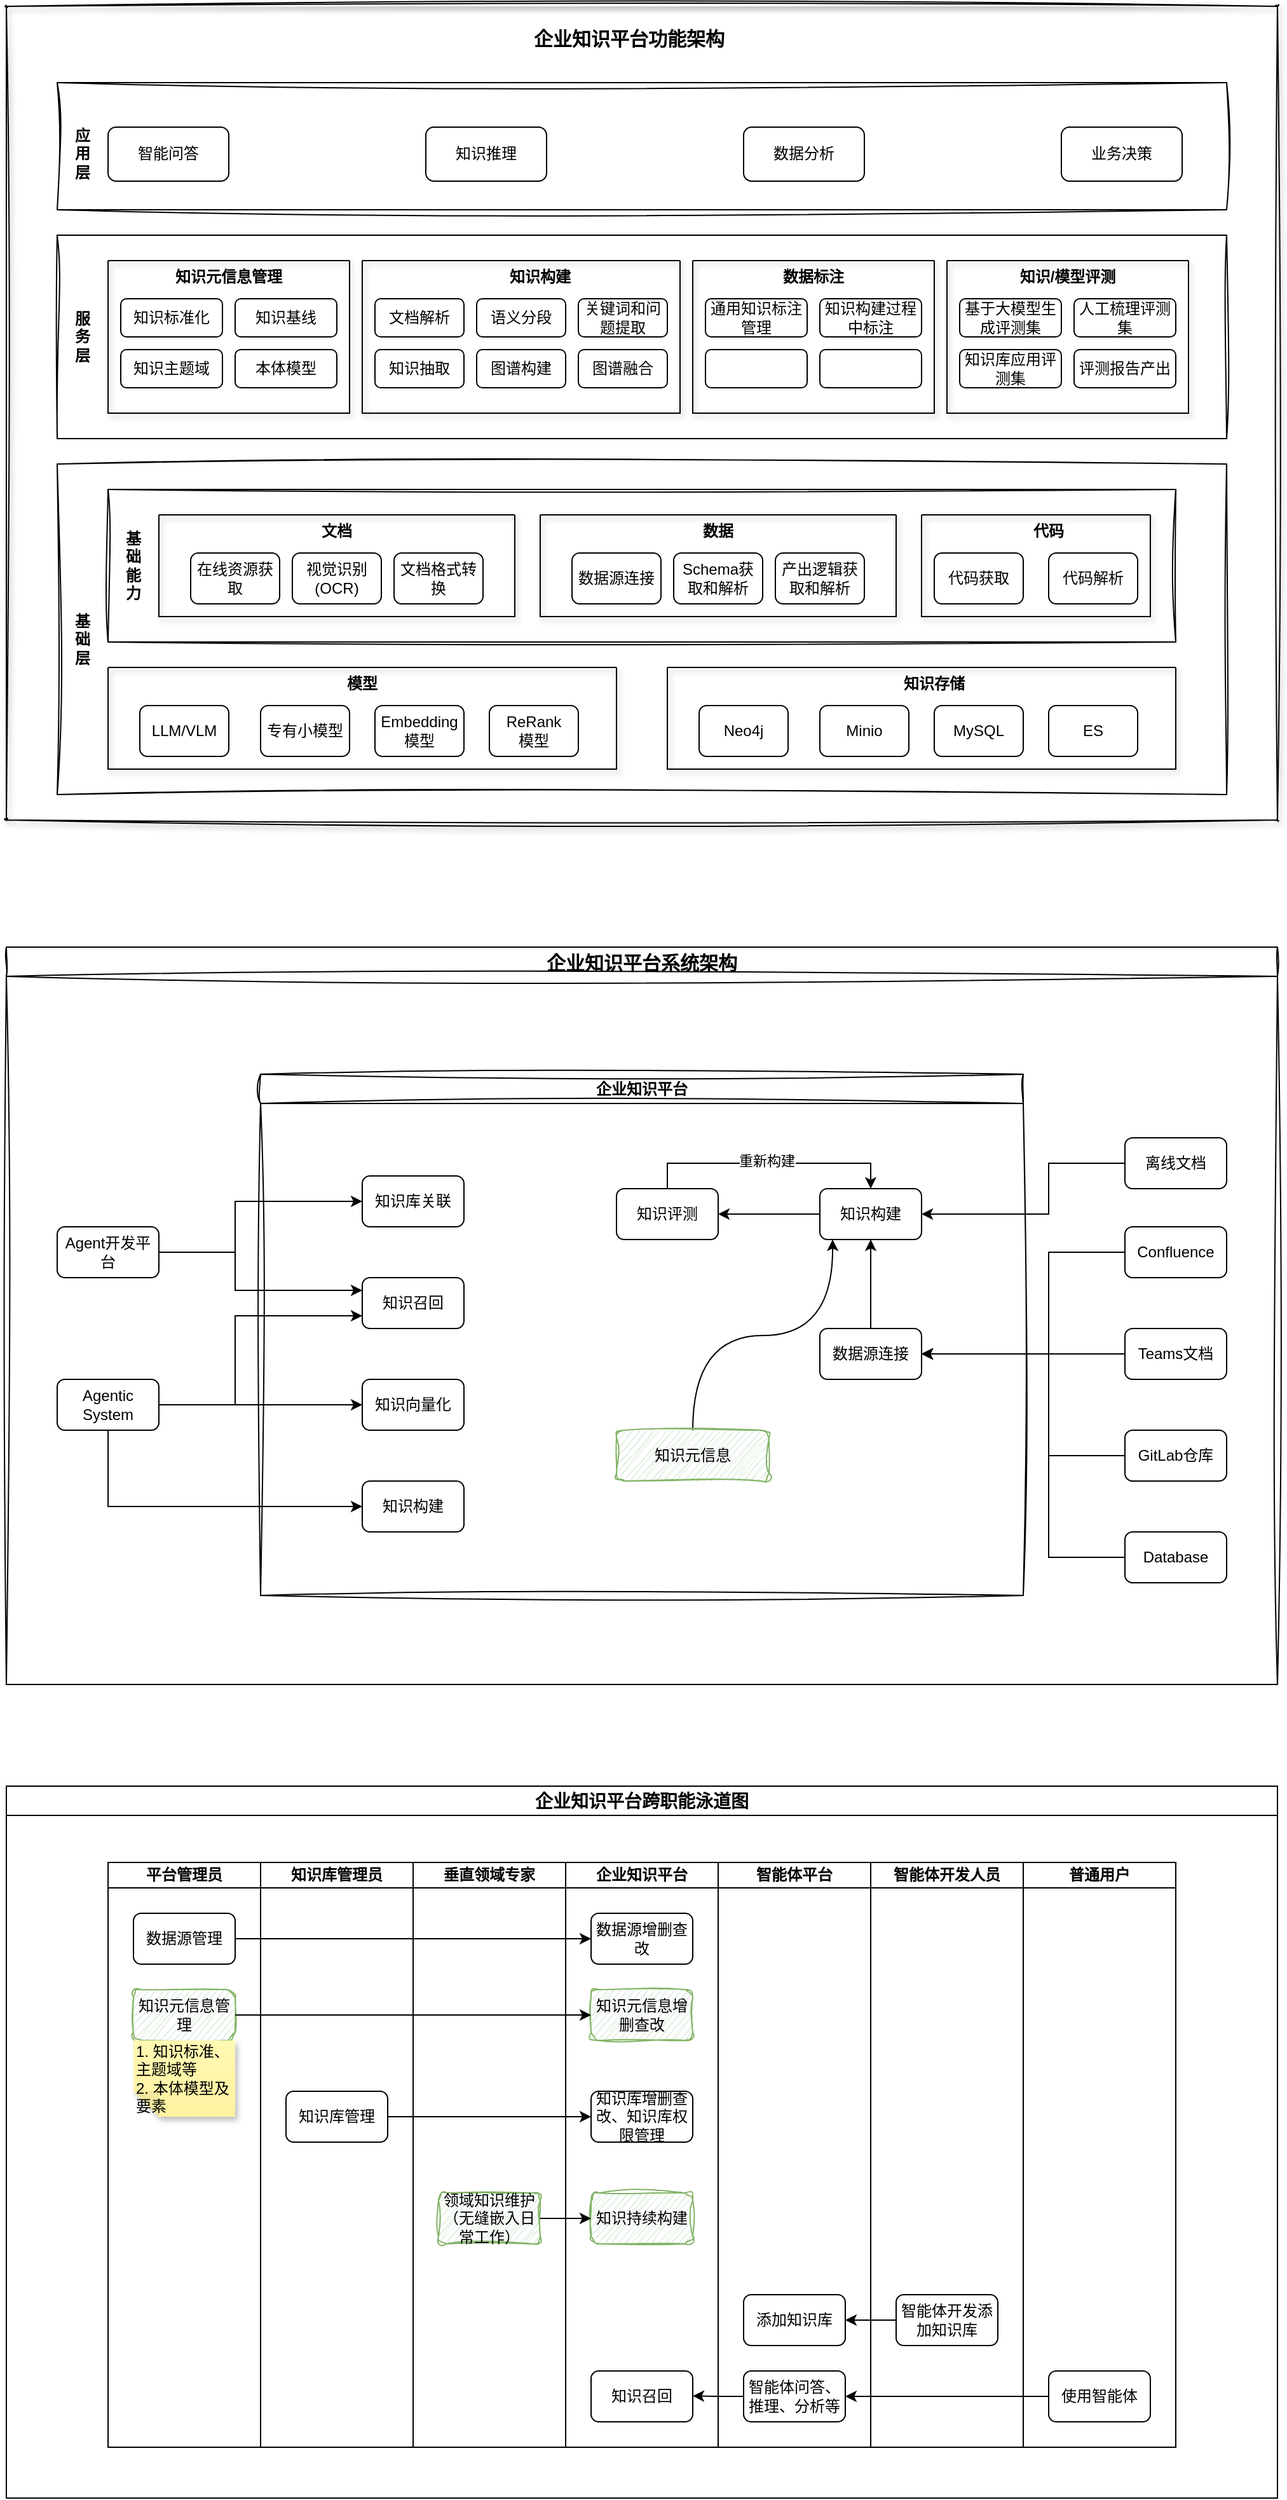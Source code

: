 <mxfile version="27.1.4" pages="2">
  <diagram name="平台整体设计" id="MxCnz9sl3STO58roB_Hc">
    <mxGraphModel dx="1426" dy="743" grid="1" gridSize="10" guides="1" tooltips="1" connect="1" arrows="1" fold="1" page="1" pageScale="1" pageWidth="1654" pageHeight="2336" math="0" shadow="0">
      <root>
        <mxCell id="0" />
        <mxCell id="1" parent="0" />
        <mxCell id="lvNZ2ctILBnJvPrkH7Vi-1" value="" style="swimlane;startSize=0;rounded=1;glass=0;sketch=1;curveFitting=1;jiggle=2;shadow=1;swimlaneLine=1;" parent="1" vertex="1">
          <mxGeometry x="160" y="80" width="1000" height="640" as="geometry">
            <mxRectangle x="160" y="80" width="50" height="40" as="alternateBounds" />
          </mxGeometry>
        </mxCell>
        <mxCell id="lvNZ2ctILBnJvPrkH7Vi-3" value="" style="swimlane;startSize=0;glass=0;shadow=0;sketch=1;curveFitting=1;jiggle=2;" parent="lvNZ2ctILBnJvPrkH7Vi-1" vertex="1">
          <mxGeometry x="40" y="360" width="920" height="260" as="geometry">
            <mxRectangle x="40" y="360" width="50" height="40" as="alternateBounds" />
          </mxGeometry>
        </mxCell>
        <mxCell id="lvNZ2ctILBnJvPrkH7Vi-5" value="" style="swimlane;startSize=0;shadow=1;" parent="lvNZ2ctILBnJvPrkH7Vi-3" vertex="1">
          <mxGeometry x="40" y="160" width="400" height="80" as="geometry" />
        </mxCell>
        <mxCell id="lvNZ2ctILBnJvPrkH7Vi-6" value="LLM/VLM" style="rounded=1;whiteSpace=wrap;html=1;" parent="lvNZ2ctILBnJvPrkH7Vi-5" vertex="1">
          <mxGeometry x="25" y="30" width="70" height="40" as="geometry" />
        </mxCell>
        <mxCell id="lvNZ2ctILBnJvPrkH7Vi-7" value="Embedding模型" style="rounded=1;whiteSpace=wrap;html=1;" parent="lvNZ2ctILBnJvPrkH7Vi-5" vertex="1">
          <mxGeometry x="210" y="30" width="70" height="40" as="geometry" />
        </mxCell>
        <mxCell id="lvNZ2ctILBnJvPrkH7Vi-8" value="ReRank&lt;div&gt;模型&lt;/div&gt;" style="rounded=1;whiteSpace=wrap;html=1;" parent="lvNZ2ctILBnJvPrkH7Vi-5" vertex="1">
          <mxGeometry x="300" y="30" width="70" height="40" as="geometry" />
        </mxCell>
        <mxCell id="lvNZ2ctILBnJvPrkH7Vi-9" value="&lt;b&gt;模型&lt;/b&gt;" style="text;html=1;align=center;verticalAlign=middle;whiteSpace=wrap;rounded=0;" parent="lvNZ2ctILBnJvPrkH7Vi-5" vertex="1">
          <mxGeometry x="185" width="30" height="25" as="geometry" />
        </mxCell>
        <mxCell id="ar-m9gx7rpn5IQMBwHjH-89" value="专有小模型" style="rounded=1;whiteSpace=wrap;html=1;" parent="lvNZ2ctILBnJvPrkH7Vi-5" vertex="1">
          <mxGeometry x="120" y="30" width="70" height="40" as="geometry" />
        </mxCell>
        <mxCell id="lvNZ2ctILBnJvPrkH7Vi-15" value="" style="swimlane;startSize=0;shadow=1;rounded=0;glass=0;swimlaneLine=1;" parent="lvNZ2ctILBnJvPrkH7Vi-3" vertex="1">
          <mxGeometry x="480" y="160" width="400" height="80" as="geometry" />
        </mxCell>
        <mxCell id="lvNZ2ctILBnJvPrkH7Vi-16" value="Neo4j" style="rounded=1;whiteSpace=wrap;html=1;" parent="lvNZ2ctILBnJvPrkH7Vi-15" vertex="1">
          <mxGeometry x="25" y="30" width="70" height="40" as="geometry" />
        </mxCell>
        <mxCell id="lvNZ2ctILBnJvPrkH7Vi-17" value="MySQL" style="rounded=1;whiteSpace=wrap;html=1;" parent="lvNZ2ctILBnJvPrkH7Vi-15" vertex="1">
          <mxGeometry x="210" y="30" width="70" height="40" as="geometry" />
        </mxCell>
        <mxCell id="lvNZ2ctILBnJvPrkH7Vi-18" value="ES" style="rounded=1;whiteSpace=wrap;html=1;" parent="lvNZ2ctILBnJvPrkH7Vi-15" vertex="1">
          <mxGeometry x="300" y="30" width="70" height="40" as="geometry" />
        </mxCell>
        <mxCell id="lvNZ2ctILBnJvPrkH7Vi-19" value="&lt;b&gt;知识存储&lt;/b&gt;" style="text;html=1;align=center;verticalAlign=middle;whiteSpace=wrap;rounded=0;" parent="lvNZ2ctILBnJvPrkH7Vi-15" vertex="1">
          <mxGeometry x="170" width="80" height="25" as="geometry" />
        </mxCell>
        <mxCell id="ar-m9gx7rpn5IQMBwHjH-90" value="Minio" style="rounded=1;whiteSpace=wrap;html=1;" parent="lvNZ2ctILBnJvPrkH7Vi-15" vertex="1">
          <mxGeometry x="120" y="30" width="70" height="40" as="geometry" />
        </mxCell>
        <mxCell id="lvNZ2ctILBnJvPrkH7Vi-20" value="" style="swimlane;startSize=0;sketch=1;curveFitting=1;jiggle=2;" parent="lvNZ2ctILBnJvPrkH7Vi-3" vertex="1">
          <mxGeometry x="40" y="20" width="840" height="120" as="geometry">
            <mxRectangle x="40" y="20" width="50" height="40" as="alternateBounds" />
          </mxGeometry>
        </mxCell>
        <mxCell id="lvNZ2ctILBnJvPrkH7Vi-24" value="&lt;b&gt;基础能力&lt;/b&gt;" style="text;html=1;align=center;verticalAlign=middle;whiteSpace=wrap;rounded=0;" parent="lvNZ2ctILBnJvPrkH7Vi-20" vertex="1">
          <mxGeometry x="10" y="23.75" width="20" height="72.5" as="geometry" />
        </mxCell>
        <mxCell id="lvNZ2ctILBnJvPrkH7Vi-27" value="" style="swimlane;startSize=0;shadow=1;" parent="lvNZ2ctILBnJvPrkH7Vi-20" vertex="1">
          <mxGeometry x="40" y="20" width="280" height="80" as="geometry" />
        </mxCell>
        <mxCell id="lvNZ2ctILBnJvPrkH7Vi-28" value="在线资源获取" style="rounded=1;whiteSpace=wrap;html=1;" parent="lvNZ2ctILBnJvPrkH7Vi-27" vertex="1">
          <mxGeometry x="25" y="30" width="70" height="40" as="geometry" />
        </mxCell>
        <mxCell id="lvNZ2ctILBnJvPrkH7Vi-29" value="视觉识别(OCR)" style="rounded=1;whiteSpace=wrap;html=1;" parent="lvNZ2ctILBnJvPrkH7Vi-27" vertex="1">
          <mxGeometry x="105" y="30" width="70" height="40" as="geometry" />
        </mxCell>
        <mxCell id="lvNZ2ctILBnJvPrkH7Vi-30" value="文档格式转换" style="rounded=1;whiteSpace=wrap;html=1;" parent="lvNZ2ctILBnJvPrkH7Vi-27" vertex="1">
          <mxGeometry x="185" y="30" width="70" height="40" as="geometry" />
        </mxCell>
        <mxCell id="lvNZ2ctILBnJvPrkH7Vi-31" value="&lt;b&gt;文档&lt;/b&gt;" style="text;html=1;align=center;verticalAlign=middle;whiteSpace=wrap;rounded=0;" parent="lvNZ2ctILBnJvPrkH7Vi-27" vertex="1">
          <mxGeometry x="125" width="30" height="25" as="geometry" />
        </mxCell>
        <mxCell id="lvNZ2ctILBnJvPrkH7Vi-32" value="" style="swimlane;startSize=0;shadow=1;" parent="lvNZ2ctILBnJvPrkH7Vi-20" vertex="1">
          <mxGeometry x="340" y="20" width="280" height="80" as="geometry" />
        </mxCell>
        <mxCell id="lvNZ2ctILBnJvPrkH7Vi-33" value="数据源连接" style="rounded=1;whiteSpace=wrap;html=1;" parent="lvNZ2ctILBnJvPrkH7Vi-32" vertex="1">
          <mxGeometry x="25" y="30" width="70" height="40" as="geometry" />
        </mxCell>
        <mxCell id="lvNZ2ctILBnJvPrkH7Vi-34" value="Schema获取和解析" style="rounded=1;whiteSpace=wrap;html=1;" parent="lvNZ2ctILBnJvPrkH7Vi-32" vertex="1">
          <mxGeometry x="105" y="30" width="70" height="40" as="geometry" />
        </mxCell>
        <mxCell id="lvNZ2ctILBnJvPrkH7Vi-35" value="产出逻辑获取和解析" style="rounded=1;whiteSpace=wrap;html=1;" parent="lvNZ2ctILBnJvPrkH7Vi-32" vertex="1">
          <mxGeometry x="185" y="30" width="70" height="40" as="geometry" />
        </mxCell>
        <mxCell id="lvNZ2ctILBnJvPrkH7Vi-36" value="&lt;b&gt;数据&lt;/b&gt;" style="text;html=1;align=center;verticalAlign=middle;whiteSpace=wrap;rounded=0;" parent="lvNZ2ctILBnJvPrkH7Vi-32" vertex="1">
          <mxGeometry x="125" width="30" height="25" as="geometry" />
        </mxCell>
        <mxCell id="lvNZ2ctILBnJvPrkH7Vi-37" value="" style="swimlane;startSize=0;shadow=1;" parent="lvNZ2ctILBnJvPrkH7Vi-20" vertex="1">
          <mxGeometry x="640" y="20" width="180" height="80" as="geometry">
            <mxRectangle x="340" y="110" width="50" height="40" as="alternateBounds" />
          </mxGeometry>
        </mxCell>
        <mxCell id="lvNZ2ctILBnJvPrkH7Vi-38" value="代码获取" style="rounded=1;whiteSpace=wrap;html=1;" parent="lvNZ2ctILBnJvPrkH7Vi-37" vertex="1">
          <mxGeometry x="10" y="30" width="70" height="40" as="geometry" />
        </mxCell>
        <mxCell id="lvNZ2ctILBnJvPrkH7Vi-39" value="代码解析" style="rounded=1;whiteSpace=wrap;html=1;" parent="lvNZ2ctILBnJvPrkH7Vi-37" vertex="1">
          <mxGeometry x="100" y="30" width="70" height="40" as="geometry" />
        </mxCell>
        <mxCell id="lvNZ2ctILBnJvPrkH7Vi-40" value="&lt;b&gt;代码&lt;/b&gt;" style="text;html=1;align=center;verticalAlign=middle;whiteSpace=wrap;rounded=0;" parent="lvNZ2ctILBnJvPrkH7Vi-37" vertex="1">
          <mxGeometry x="70" width="60" height="25" as="geometry" />
        </mxCell>
        <mxCell id="lvNZ2ctILBnJvPrkH7Vi-4" value="&lt;b&gt;基础层&lt;/b&gt;" style="text;html=1;align=center;verticalAlign=middle;whiteSpace=wrap;rounded=0;" parent="lvNZ2ctILBnJvPrkH7Vi-3" vertex="1">
          <mxGeometry x="10" y="120" width="20" height="35" as="geometry" />
        </mxCell>
        <mxCell id="lvNZ2ctILBnJvPrkH7Vi-41" value="" style="swimlane;startSize=0;sketch=1;curveFitting=1;jiggle=2;" parent="lvNZ2ctILBnJvPrkH7Vi-1" vertex="1">
          <mxGeometry x="40" y="180" width="920" height="160" as="geometry" />
        </mxCell>
        <mxCell id="lvNZ2ctILBnJvPrkH7Vi-42" value="&lt;b&gt;服务层&lt;/b&gt;" style="text;html=1;align=center;verticalAlign=middle;whiteSpace=wrap;rounded=0;" parent="lvNZ2ctILBnJvPrkH7Vi-41" vertex="1">
          <mxGeometry x="10" y="62.5" width="20" height="35" as="geometry" />
        </mxCell>
        <mxCell id="lvNZ2ctILBnJvPrkH7Vi-43" value="" style="swimlane;startSize=0;shadow=1;" parent="lvNZ2ctILBnJvPrkH7Vi-41" vertex="1">
          <mxGeometry x="240" y="20" width="250" height="120" as="geometry" />
        </mxCell>
        <mxCell id="lvNZ2ctILBnJvPrkH7Vi-44" value="文档解析" style="rounded=1;whiteSpace=wrap;html=1;" parent="lvNZ2ctILBnJvPrkH7Vi-43" vertex="1">
          <mxGeometry x="10" y="30" width="70" height="30" as="geometry" />
        </mxCell>
        <mxCell id="lvNZ2ctILBnJvPrkH7Vi-45" value="语义分段" style="rounded=1;whiteSpace=wrap;html=1;" parent="lvNZ2ctILBnJvPrkH7Vi-43" vertex="1">
          <mxGeometry x="90" y="30" width="70" height="30" as="geometry" />
        </mxCell>
        <mxCell id="lvNZ2ctILBnJvPrkH7Vi-46" value="关键词和问题提取" style="rounded=1;whiteSpace=wrap;html=1;" parent="lvNZ2ctILBnJvPrkH7Vi-43" vertex="1">
          <mxGeometry x="170" y="30" width="70" height="30" as="geometry" />
        </mxCell>
        <mxCell id="lvNZ2ctILBnJvPrkH7Vi-47" value="&lt;b&gt;知识构建&lt;/b&gt;" style="text;html=1;align=center;verticalAlign=middle;whiteSpace=wrap;rounded=0;" parent="lvNZ2ctILBnJvPrkH7Vi-43" vertex="1">
          <mxGeometry x="110" width="60" height="25" as="geometry" />
        </mxCell>
        <mxCell id="lvNZ2ctILBnJvPrkH7Vi-54" value="图谱构建" style="rounded=1;whiteSpace=wrap;html=1;" parent="lvNZ2ctILBnJvPrkH7Vi-43" vertex="1">
          <mxGeometry x="90" y="70" width="70" height="30" as="geometry" />
        </mxCell>
        <mxCell id="lvNZ2ctILBnJvPrkH7Vi-55" value="图谱融合" style="rounded=1;whiteSpace=wrap;html=1;" parent="lvNZ2ctILBnJvPrkH7Vi-43" vertex="1">
          <mxGeometry x="170" y="70" width="70" height="30" as="geometry" />
        </mxCell>
        <mxCell id="ar-m9gx7rpn5IQMBwHjH-80" value="知识抽取" style="rounded=1;whiteSpace=wrap;html=1;" parent="lvNZ2ctILBnJvPrkH7Vi-43" vertex="1">
          <mxGeometry x="10" y="70" width="70" height="30" as="geometry" />
        </mxCell>
        <mxCell id="lvNZ2ctILBnJvPrkH7Vi-48" value="" style="swimlane;startSize=0;shadow=1;" parent="lvNZ2ctILBnJvPrkH7Vi-41" vertex="1">
          <mxGeometry x="500" y="20" width="190" height="120" as="geometry" />
        </mxCell>
        <mxCell id="lvNZ2ctILBnJvPrkH7Vi-49" value="通用知识标注管理" style="rounded=1;whiteSpace=wrap;html=1;" parent="lvNZ2ctILBnJvPrkH7Vi-48" vertex="1">
          <mxGeometry x="10" y="30" width="80" height="30" as="geometry" />
        </mxCell>
        <mxCell id="lvNZ2ctILBnJvPrkH7Vi-51" value="知识构建过程中标注" style="rounded=1;whiteSpace=wrap;html=1;" parent="lvNZ2ctILBnJvPrkH7Vi-48" vertex="1">
          <mxGeometry x="100" y="30" width="80" height="30" as="geometry" />
        </mxCell>
        <mxCell id="lvNZ2ctILBnJvPrkH7Vi-52" value="&lt;b&gt;数据标注&lt;/b&gt;" style="text;html=1;align=center;verticalAlign=middle;whiteSpace=wrap;rounded=0;" parent="lvNZ2ctILBnJvPrkH7Vi-48" vertex="1">
          <mxGeometry x="65" width="60" height="25" as="geometry" />
        </mxCell>
        <mxCell id="lvNZ2ctILBnJvPrkH7Vi-57" value="" style="rounded=1;whiteSpace=wrap;html=1;" parent="lvNZ2ctILBnJvPrkH7Vi-48" vertex="1">
          <mxGeometry x="10" y="70" width="80" height="30" as="geometry" />
        </mxCell>
        <mxCell id="lvNZ2ctILBnJvPrkH7Vi-58" value="" style="rounded=1;whiteSpace=wrap;html=1;" parent="lvNZ2ctILBnJvPrkH7Vi-48" vertex="1">
          <mxGeometry x="100" y="70" width="80" height="30" as="geometry" />
        </mxCell>
        <mxCell id="ar-m9gx7rpn5IQMBwHjH-81" value="" style="swimlane;startSize=0;shadow=1;" parent="lvNZ2ctILBnJvPrkH7Vi-41" vertex="1">
          <mxGeometry x="40" y="20" width="190" height="120" as="geometry" />
        </mxCell>
        <mxCell id="ar-m9gx7rpn5IQMBwHjH-83" value="知识基线" style="rounded=1;whiteSpace=wrap;html=1;" parent="ar-m9gx7rpn5IQMBwHjH-81" vertex="1">
          <mxGeometry x="100" y="30" width="80" height="30" as="geometry" />
        </mxCell>
        <mxCell id="ar-m9gx7rpn5IQMBwHjH-84" value="&lt;b&gt;知识元信息管理&lt;/b&gt;" style="text;html=1;align=center;verticalAlign=middle;whiteSpace=wrap;rounded=0;" parent="ar-m9gx7rpn5IQMBwHjH-81" vertex="1">
          <mxGeometry x="50" width="90" height="25" as="geometry" />
        </mxCell>
        <mxCell id="ar-m9gx7rpn5IQMBwHjH-86" value="本体模型" style="rounded=1;whiteSpace=wrap;html=1;" parent="ar-m9gx7rpn5IQMBwHjH-81" vertex="1">
          <mxGeometry x="100" y="70" width="80" height="30" as="geometry" />
        </mxCell>
        <mxCell id="ar-m9gx7rpn5IQMBwHjH-87" value="知识标准化" style="rounded=1;whiteSpace=wrap;html=1;" parent="ar-m9gx7rpn5IQMBwHjH-81" vertex="1">
          <mxGeometry x="10" y="30" width="80" height="30" as="geometry" />
        </mxCell>
        <mxCell id="lvNZ2ctILBnJvPrkH7Vi-53" value="知识主题域" style="rounded=1;whiteSpace=wrap;html=1;" parent="ar-m9gx7rpn5IQMBwHjH-81" vertex="1">
          <mxGeometry x="10" y="70" width="80" height="30" as="geometry" />
        </mxCell>
        <mxCell id="iHmT4MNTmdxtMqvMcUac-1" value="" style="swimlane;startSize=0;shadow=1;" vertex="1" parent="lvNZ2ctILBnJvPrkH7Vi-41">
          <mxGeometry x="700" y="20" width="190" height="120" as="geometry" />
        </mxCell>
        <mxCell id="iHmT4MNTmdxtMqvMcUac-2" value="基于大模型生成评测集" style="rounded=1;whiteSpace=wrap;html=1;" vertex="1" parent="iHmT4MNTmdxtMqvMcUac-1">
          <mxGeometry x="10" y="30" width="80" height="30" as="geometry" />
        </mxCell>
        <mxCell id="iHmT4MNTmdxtMqvMcUac-3" value="人工梳理评测集" style="rounded=1;whiteSpace=wrap;html=1;" vertex="1" parent="iHmT4MNTmdxtMqvMcUac-1">
          <mxGeometry x="100" y="30" width="80" height="30" as="geometry" />
        </mxCell>
        <mxCell id="iHmT4MNTmdxtMqvMcUac-4" value="&lt;b&gt;知识/模型评测&lt;/b&gt;" style="text;html=1;align=center;verticalAlign=middle;whiteSpace=wrap;rounded=0;" vertex="1" parent="iHmT4MNTmdxtMqvMcUac-1">
          <mxGeometry x="50" width="90" height="25" as="geometry" />
        </mxCell>
        <mxCell id="iHmT4MNTmdxtMqvMcUac-5" value="知识库应用评测集" style="rounded=1;whiteSpace=wrap;html=1;" vertex="1" parent="iHmT4MNTmdxtMqvMcUac-1">
          <mxGeometry x="10" y="70" width="80" height="30" as="geometry" />
        </mxCell>
        <mxCell id="iHmT4MNTmdxtMqvMcUac-6" value="评测报告产出" style="rounded=1;whiteSpace=wrap;html=1;" vertex="1" parent="iHmT4MNTmdxtMqvMcUac-1">
          <mxGeometry x="100" y="70" width="80" height="30" as="geometry" />
        </mxCell>
        <mxCell id="lvNZ2ctILBnJvPrkH7Vi-59" value="" style="swimlane;startSize=0;sketch=1;curveFitting=1;jiggle=2;" parent="lvNZ2ctILBnJvPrkH7Vi-1" vertex="1">
          <mxGeometry x="40" y="60" width="920" height="100" as="geometry">
            <mxRectangle x="40" y="60" width="50" height="40" as="alternateBounds" />
          </mxGeometry>
        </mxCell>
        <mxCell id="lvNZ2ctILBnJvPrkH7Vi-60" value="&lt;b&gt;应用层&lt;/b&gt;" style="text;html=1;align=center;verticalAlign=middle;whiteSpace=wrap;rounded=0;" parent="lvNZ2ctILBnJvPrkH7Vi-59" vertex="1">
          <mxGeometry x="10" y="38.75" width="20" height="35" as="geometry" />
        </mxCell>
        <mxCell id="lvNZ2ctILBnJvPrkH7Vi-62" value="智能问答" style="rounded=1;whiteSpace=wrap;html=1;" parent="lvNZ2ctILBnJvPrkH7Vi-59" vertex="1">
          <mxGeometry x="40" y="35" width="95" height="42.5" as="geometry" />
        </mxCell>
        <mxCell id="lvNZ2ctILBnJvPrkH7Vi-63" value="知识推理" style="rounded=1;whiteSpace=wrap;html=1;" parent="lvNZ2ctILBnJvPrkH7Vi-59" vertex="1">
          <mxGeometry x="290" y="35" width="95" height="42.5" as="geometry" />
        </mxCell>
        <mxCell id="lvNZ2ctILBnJvPrkH7Vi-64" value="业务决策" style="rounded=1;whiteSpace=wrap;html=1;" parent="lvNZ2ctILBnJvPrkH7Vi-59" vertex="1">
          <mxGeometry x="790" y="35" width="95" height="42.5" as="geometry" />
        </mxCell>
        <mxCell id="ar-m9gx7rpn5IQMBwHjH-91" value="数据分析" style="rounded=1;whiteSpace=wrap;html=1;" parent="lvNZ2ctILBnJvPrkH7Vi-59" vertex="1">
          <mxGeometry x="540" y="35" width="95" height="42.5" as="geometry" />
        </mxCell>
        <mxCell id="lvNZ2ctILBnJvPrkH7Vi-61" value="企业知识平台功能架构" style="text;html=1;align=center;verticalAlign=middle;whiteSpace=wrap;rounded=0;fontStyle=1;fontSize=15;" parent="lvNZ2ctILBnJvPrkH7Vi-1" vertex="1">
          <mxGeometry x="400" y="10" width="180" height="30" as="geometry" />
        </mxCell>
        <mxCell id="ar-m9gx7rpn5IQMBwHjH-1" value="&lt;font style=&quot;font-size: 15px;&quot;&gt;企业知识平台系统架构&lt;/font&gt;" style="swimlane;whiteSpace=wrap;html=1;shadow=0;sketch=1;curveFitting=1;jiggle=2;" parent="1" vertex="1">
          <mxGeometry x="160" y="820" width="1000" height="580" as="geometry">
            <mxRectangle x="160" y="820" width="140" height="30" as="alternateBounds" />
          </mxGeometry>
        </mxCell>
        <mxCell id="ar-m9gx7rpn5IQMBwHjH-3" value="企业知识平台" style="swimlane;whiteSpace=wrap;html=1;sketch=1;curveFitting=1;jiggle=2;" parent="ar-m9gx7rpn5IQMBwHjH-1" vertex="1">
          <mxGeometry x="200" y="100" width="600" height="410" as="geometry" />
        </mxCell>
        <mxCell id="ar-m9gx7rpn5IQMBwHjH-27" style="edgeStyle=orthogonalEdgeStyle;rounded=0;orthogonalLoop=1;jettySize=auto;html=1;exitX=0.5;exitY=0;exitDx=0;exitDy=0;" parent="ar-m9gx7rpn5IQMBwHjH-3" source="ar-m9gx7rpn5IQMBwHjH-17" edge="1">
          <mxGeometry relative="1" as="geometry">
            <mxPoint x="480" y="130" as="targetPoint" />
          </mxGeometry>
        </mxCell>
        <mxCell id="ar-m9gx7rpn5IQMBwHjH-17" value="数据源连接" style="rounded=1;whiteSpace=wrap;html=1;" parent="ar-m9gx7rpn5IQMBwHjH-3" vertex="1">
          <mxGeometry x="440" y="200" width="80" height="40" as="geometry" />
        </mxCell>
        <mxCell id="ar-m9gx7rpn5IQMBwHjH-30" style="edgeStyle=orthogonalEdgeStyle;rounded=0;orthogonalLoop=1;jettySize=auto;html=1;exitX=0;exitY=0.5;exitDx=0;exitDy=0;entryX=1;entryY=0.5;entryDx=0;entryDy=0;" parent="ar-m9gx7rpn5IQMBwHjH-3" edge="1">
          <mxGeometry relative="1" as="geometry">
            <mxPoint x="440" y="110" as="sourcePoint" />
            <mxPoint x="360" y="110" as="targetPoint" />
          </mxGeometry>
        </mxCell>
        <mxCell id="ar-m9gx7rpn5IQMBwHjH-35" value="知识召回" style="rounded=1;whiteSpace=wrap;html=1;" parent="ar-m9gx7rpn5IQMBwHjH-3" vertex="1">
          <mxGeometry x="80" y="160" width="80" height="40" as="geometry" />
        </mxCell>
        <mxCell id="ar-m9gx7rpn5IQMBwHjH-36" value="知识构建" style="rounded=1;whiteSpace=wrap;html=1;" parent="ar-m9gx7rpn5IQMBwHjH-3" vertex="1">
          <mxGeometry x="440" y="90" width="80" height="40" as="geometry" />
        </mxCell>
        <mxCell id="ar-m9gx7rpn5IQMBwHjH-38" style="edgeStyle=orthogonalEdgeStyle;rounded=0;orthogonalLoop=1;jettySize=auto;html=1;exitX=0.5;exitY=0;exitDx=0;exitDy=0;entryX=0.5;entryY=0;entryDx=0;entryDy=0;" parent="ar-m9gx7rpn5IQMBwHjH-3" source="ar-m9gx7rpn5IQMBwHjH-37" target="ar-m9gx7rpn5IQMBwHjH-36" edge="1">
          <mxGeometry relative="1" as="geometry" />
        </mxCell>
        <mxCell id="ar-m9gx7rpn5IQMBwHjH-39" value="重新构建" style="edgeLabel;html=1;align=center;verticalAlign=middle;resizable=0;points=[];" parent="ar-m9gx7rpn5IQMBwHjH-38" vertex="1" connectable="0">
          <mxGeometry x="-0.018" y="2" relative="1" as="geometry">
            <mxPoint as="offset" />
          </mxGeometry>
        </mxCell>
        <mxCell id="ar-m9gx7rpn5IQMBwHjH-37" value="知识评测" style="rounded=1;whiteSpace=wrap;html=1;" parent="ar-m9gx7rpn5IQMBwHjH-3" vertex="1">
          <mxGeometry x="280" y="90" width="80" height="40" as="geometry" />
        </mxCell>
        <mxCell id="ar-m9gx7rpn5IQMBwHjH-94" style="edgeStyle=orthogonalEdgeStyle;rounded=0;orthogonalLoop=1;jettySize=auto;html=1;exitX=0.5;exitY=0;exitDx=0;exitDy=0;curved=1;" parent="ar-m9gx7rpn5IQMBwHjH-3" source="ar-m9gx7rpn5IQMBwHjH-42" edge="1">
          <mxGeometry relative="1" as="geometry">
            <mxPoint x="450" y="130" as="targetPoint" />
          </mxGeometry>
        </mxCell>
        <mxCell id="ar-m9gx7rpn5IQMBwHjH-42" value="知识元信息" style="rounded=1;whiteSpace=wrap;html=1;sketch=1;curveFitting=1;jiggle=2;fillColor=#d5e8d4;strokeColor=#82b366;" parent="ar-m9gx7rpn5IQMBwHjH-3" vertex="1">
          <mxGeometry x="280" y="280" width="120" height="40" as="geometry" />
        </mxCell>
        <mxCell id="ar-m9gx7rpn5IQMBwHjH-44" value="知识向量化" style="rounded=1;whiteSpace=wrap;html=1;" parent="ar-m9gx7rpn5IQMBwHjH-3" vertex="1">
          <mxGeometry x="80" y="240" width="80" height="40" as="geometry" />
        </mxCell>
        <mxCell id="ar-m9gx7rpn5IQMBwHjH-46" value="知识构建" style="rounded=1;whiteSpace=wrap;html=1;" parent="ar-m9gx7rpn5IQMBwHjH-3" vertex="1">
          <mxGeometry x="80" y="320" width="80" height="40" as="geometry" />
        </mxCell>
        <mxCell id="ar-m9gx7rpn5IQMBwHjH-34" style="edgeStyle=orthogonalEdgeStyle;rounded=0;orthogonalLoop=1;jettySize=auto;html=1;exitX=1;exitY=0.5;exitDx=0;exitDy=0;entryX=0;entryY=0.5;entryDx=0;entryDy=0;" parent="ar-m9gx7rpn5IQMBwHjH-1" source="ar-m9gx7rpn5IQMBwHjH-4" target="ar-m9gx7rpn5IQMBwHjH-33" edge="1">
          <mxGeometry relative="1" as="geometry">
            <Array as="points">
              <mxPoint x="180" y="240" />
              <mxPoint x="180" y="200" />
            </Array>
          </mxGeometry>
        </mxCell>
        <mxCell id="ar-m9gx7rpn5IQMBwHjH-41" style="edgeStyle=orthogonalEdgeStyle;rounded=0;orthogonalLoop=1;jettySize=auto;html=1;exitX=1;exitY=0.5;exitDx=0;exitDy=0;" parent="ar-m9gx7rpn5IQMBwHjH-1" source="ar-m9gx7rpn5IQMBwHjH-4" edge="1">
          <mxGeometry relative="1" as="geometry">
            <mxPoint x="280" y="270" as="targetPoint" />
            <Array as="points">
              <mxPoint x="180" y="240" />
              <mxPoint x="180" y="270" />
              <mxPoint x="280" y="270" />
            </Array>
          </mxGeometry>
        </mxCell>
        <mxCell id="ar-m9gx7rpn5IQMBwHjH-47" style="edgeStyle=orthogonalEdgeStyle;rounded=0;orthogonalLoop=1;jettySize=auto;html=1;exitX=1;exitY=0.5;exitDx=0;exitDy=0;" parent="ar-m9gx7rpn5IQMBwHjH-1" source="ar-m9gx7rpn5IQMBwHjH-11" target="ar-m9gx7rpn5IQMBwHjH-44" edge="1">
          <mxGeometry relative="1" as="geometry" />
        </mxCell>
        <mxCell id="ar-m9gx7rpn5IQMBwHjH-48" style="edgeStyle=orthogonalEdgeStyle;rounded=0;orthogonalLoop=1;jettySize=auto;html=1;exitX=0.5;exitY=1;exitDx=0;exitDy=0;entryX=0;entryY=0.5;entryDx=0;entryDy=0;" parent="ar-m9gx7rpn5IQMBwHjH-1" source="ar-m9gx7rpn5IQMBwHjH-11" target="ar-m9gx7rpn5IQMBwHjH-46" edge="1">
          <mxGeometry relative="1" as="geometry" />
        </mxCell>
        <mxCell id="ar-m9gx7rpn5IQMBwHjH-49" style="edgeStyle=orthogonalEdgeStyle;rounded=0;orthogonalLoop=1;jettySize=auto;html=1;exitX=1;exitY=0.5;exitDx=0;exitDy=0;entryX=0;entryY=0.75;entryDx=0;entryDy=0;" parent="ar-m9gx7rpn5IQMBwHjH-1" source="ar-m9gx7rpn5IQMBwHjH-11" target="ar-m9gx7rpn5IQMBwHjH-35" edge="1">
          <mxGeometry relative="1" as="geometry">
            <Array as="points">
              <mxPoint x="180" y="360" />
              <mxPoint x="180" y="290" />
            </Array>
          </mxGeometry>
        </mxCell>
        <mxCell id="ar-m9gx7rpn5IQMBwHjH-11" value="Agentic System" style="rounded=1;whiteSpace=wrap;html=1;" parent="ar-m9gx7rpn5IQMBwHjH-1" vertex="1">
          <mxGeometry x="40" y="340" width="80" height="40" as="geometry" />
        </mxCell>
        <mxCell id="ar-m9gx7rpn5IQMBwHjH-19" style="edgeStyle=orthogonalEdgeStyle;rounded=0;orthogonalLoop=1;jettySize=auto;html=1;exitX=0;exitY=0.5;exitDx=0;exitDy=0;entryX=1;entryY=0.5;entryDx=0;entryDy=0;" parent="ar-m9gx7rpn5IQMBwHjH-1" source="ar-m9gx7rpn5IQMBwHjH-12" target="ar-m9gx7rpn5IQMBwHjH-17" edge="1">
          <mxGeometry relative="1" as="geometry">
            <Array as="points">
              <mxPoint x="820" y="240" />
              <mxPoint x="820" y="320" />
            </Array>
          </mxGeometry>
        </mxCell>
        <mxCell id="ar-m9gx7rpn5IQMBwHjH-12" value="Confluence" style="rounded=1;whiteSpace=wrap;html=1;" parent="ar-m9gx7rpn5IQMBwHjH-1" vertex="1">
          <mxGeometry x="880" y="220" width="80" height="40" as="geometry" />
        </mxCell>
        <mxCell id="ar-m9gx7rpn5IQMBwHjH-20" style="edgeStyle=orthogonalEdgeStyle;rounded=0;orthogonalLoop=1;jettySize=auto;html=1;exitX=0;exitY=0.5;exitDx=0;exitDy=0;entryX=1;entryY=0.5;entryDx=0;entryDy=0;" parent="ar-m9gx7rpn5IQMBwHjH-1" source="ar-m9gx7rpn5IQMBwHjH-13" target="ar-m9gx7rpn5IQMBwHjH-17" edge="1">
          <mxGeometry relative="1" as="geometry">
            <Array as="points">
              <mxPoint x="850" y="320" />
              <mxPoint x="850" y="320" />
            </Array>
          </mxGeometry>
        </mxCell>
        <mxCell id="ar-m9gx7rpn5IQMBwHjH-13" value="Teams文档" style="rounded=1;whiteSpace=wrap;html=1;" parent="ar-m9gx7rpn5IQMBwHjH-1" vertex="1">
          <mxGeometry x="880" y="300" width="80" height="40" as="geometry" />
        </mxCell>
        <mxCell id="ar-m9gx7rpn5IQMBwHjH-21" style="edgeStyle=orthogonalEdgeStyle;rounded=0;orthogonalLoop=1;jettySize=auto;html=1;exitX=0;exitY=0.5;exitDx=0;exitDy=0;entryX=1;entryY=0.5;entryDx=0;entryDy=0;" parent="ar-m9gx7rpn5IQMBwHjH-1" source="ar-m9gx7rpn5IQMBwHjH-14" target="ar-m9gx7rpn5IQMBwHjH-17" edge="1">
          <mxGeometry relative="1" as="geometry">
            <Array as="points">
              <mxPoint x="820" y="400" />
              <mxPoint x="820" y="320" />
            </Array>
          </mxGeometry>
        </mxCell>
        <mxCell id="ar-m9gx7rpn5IQMBwHjH-14" value="GitLab仓库" style="rounded=1;whiteSpace=wrap;html=1;" parent="ar-m9gx7rpn5IQMBwHjH-1" vertex="1">
          <mxGeometry x="880" y="380" width="80" height="40" as="geometry" />
        </mxCell>
        <mxCell id="ar-m9gx7rpn5IQMBwHjH-25" style="edgeStyle=orthogonalEdgeStyle;rounded=0;orthogonalLoop=1;jettySize=auto;html=1;exitX=0;exitY=0.5;exitDx=0;exitDy=0;entryX=1;entryY=0.5;entryDx=0;entryDy=0;" parent="ar-m9gx7rpn5IQMBwHjH-1" source="ar-m9gx7rpn5IQMBwHjH-15" edge="1">
          <mxGeometry relative="1" as="geometry">
            <mxPoint x="720" y="210" as="targetPoint" />
            <Array as="points">
              <mxPoint x="820" y="170" />
              <mxPoint x="820" y="210" />
            </Array>
          </mxGeometry>
        </mxCell>
        <mxCell id="ar-m9gx7rpn5IQMBwHjH-15" value="离线文档" style="rounded=1;whiteSpace=wrap;html=1;" parent="ar-m9gx7rpn5IQMBwHjH-1" vertex="1">
          <mxGeometry x="880" y="150" width="80" height="40" as="geometry" />
        </mxCell>
        <mxCell id="ar-m9gx7rpn5IQMBwHjH-23" style="edgeStyle=orthogonalEdgeStyle;rounded=0;orthogonalLoop=1;jettySize=auto;html=1;exitX=0;exitY=0.5;exitDx=0;exitDy=0;entryX=1;entryY=0.5;entryDx=0;entryDy=0;" parent="ar-m9gx7rpn5IQMBwHjH-1" source="ar-m9gx7rpn5IQMBwHjH-18" target="ar-m9gx7rpn5IQMBwHjH-17" edge="1">
          <mxGeometry relative="1" as="geometry">
            <Array as="points">
              <mxPoint x="820" y="480" />
              <mxPoint x="820" y="320" />
            </Array>
          </mxGeometry>
        </mxCell>
        <mxCell id="ar-m9gx7rpn5IQMBwHjH-18" value="Database" style="rounded=1;whiteSpace=wrap;html=1;" parent="ar-m9gx7rpn5IQMBwHjH-1" vertex="1">
          <mxGeometry x="880" y="460" width="80" height="40" as="geometry" />
        </mxCell>
        <mxCell id="ar-m9gx7rpn5IQMBwHjH-4" value="Agent开发平台" style="rounded=1;whiteSpace=wrap;html=1;" parent="ar-m9gx7rpn5IQMBwHjH-1" vertex="1">
          <mxGeometry x="40" y="220" width="80" height="40" as="geometry" />
        </mxCell>
        <mxCell id="ar-m9gx7rpn5IQMBwHjH-33" value="知识库关联" style="rounded=1;whiteSpace=wrap;html=1;" parent="ar-m9gx7rpn5IQMBwHjH-1" vertex="1">
          <mxGeometry x="280" y="180" width="80" height="40" as="geometry" />
        </mxCell>
        <mxCell id="ar-m9gx7rpn5IQMBwHjH-50" value="&lt;font style=&quot;font-size: 14px;&quot;&gt;企业知识平台跨职能泳道图&lt;/font&gt;" style="swimlane;whiteSpace=wrap;html=1;" parent="1" vertex="1">
          <mxGeometry x="160" y="1480" width="1000" height="560" as="geometry">
            <mxRectangle x="160" y="1480" width="210" height="30" as="alternateBounds" />
          </mxGeometry>
        </mxCell>
        <mxCell id="ar-m9gx7rpn5IQMBwHjH-64" value="" style="group" parent="ar-m9gx7rpn5IQMBwHjH-50" vertex="1" connectable="0">
          <mxGeometry x="80" y="60" width="840" height="460" as="geometry" />
        </mxCell>
        <mxCell id="ar-m9gx7rpn5IQMBwHjH-52" value="平台管理员" style="swimlane;startSize=20;whiteSpace=wrap;html=1;" parent="ar-m9gx7rpn5IQMBwHjH-64" vertex="1">
          <mxGeometry width="120" height="460" as="geometry">
            <mxRectangle x="80" y="80" width="70" height="30" as="alternateBounds" />
          </mxGeometry>
        </mxCell>
        <mxCell id="ar-m9gx7rpn5IQMBwHjH-65" value="数据源管理" style="rounded=1;whiteSpace=wrap;html=1;" parent="ar-m9gx7rpn5IQMBwHjH-52" vertex="1">
          <mxGeometry x="20" y="40" width="80" height="40" as="geometry" />
        </mxCell>
        <mxCell id="ar-m9gx7rpn5IQMBwHjH-68" value="知识元信息管理" style="rounded=1;whiteSpace=wrap;html=1;fillColor=#d5e8d4;strokeColor=#82b366;sketch=1;curveFitting=1;jiggle=2;" parent="ar-m9gx7rpn5IQMBwHjH-52" vertex="1">
          <mxGeometry x="20" y="100" width="80" height="40" as="geometry" />
        </mxCell>
        <mxCell id="ar-m9gx7rpn5IQMBwHjH-97" value="1. 知识标准、主题域等&lt;div&gt;2. 本体模型及要素&lt;/div&gt;" style="shape=note;whiteSpace=wrap;html=1;backgroundOutline=1;fontColor=#000000;darkOpacity=0.05;fillColor=#FFF9B2;strokeColor=none;fillStyle=solid;direction=west;gradientDirection=north;gradientColor=#FFF2A1;shadow=1;size=20;pointerEvents=1;align=left;" parent="ar-m9gx7rpn5IQMBwHjH-52" vertex="1">
          <mxGeometry x="20" y="140" width="80" height="60" as="geometry" />
        </mxCell>
        <mxCell id="ar-m9gx7rpn5IQMBwHjH-55" value="知识库管理员" style="swimlane;startSize=20;whiteSpace=wrap;html=1;" parent="ar-m9gx7rpn5IQMBwHjH-64" vertex="1">
          <mxGeometry x="120" width="120" height="460" as="geometry" />
        </mxCell>
        <mxCell id="ar-m9gx7rpn5IQMBwHjH-71" value="知识库管理" style="rounded=1;whiteSpace=wrap;html=1;" parent="ar-m9gx7rpn5IQMBwHjH-55" vertex="1">
          <mxGeometry x="20" y="180" width="80" height="40" as="geometry" />
        </mxCell>
        <mxCell id="ar-m9gx7rpn5IQMBwHjH-72" value="知识库增删查改、知识库权限管理" style="rounded=1;whiteSpace=wrap;html=1;" parent="ar-m9gx7rpn5IQMBwHjH-55" vertex="1">
          <mxGeometry x="260" y="180" width="80" height="40" as="geometry" />
        </mxCell>
        <mxCell id="ar-m9gx7rpn5IQMBwHjH-73" style="edgeStyle=orthogonalEdgeStyle;rounded=0;orthogonalLoop=1;jettySize=auto;html=1;exitX=1;exitY=0.5;exitDx=0;exitDy=0;entryX=0;entryY=0.5;entryDx=0;entryDy=0;" parent="ar-m9gx7rpn5IQMBwHjH-55" source="ar-m9gx7rpn5IQMBwHjH-71" target="ar-m9gx7rpn5IQMBwHjH-72" edge="1">
          <mxGeometry relative="1" as="geometry">
            <mxPoint x="380" y="199.619" as="targetPoint" />
          </mxGeometry>
        </mxCell>
        <mxCell id="ar-m9gx7rpn5IQMBwHjH-56" value="垂直领域专家" style="swimlane;startSize=20;whiteSpace=wrap;html=1;" parent="ar-m9gx7rpn5IQMBwHjH-64" vertex="1">
          <mxGeometry x="240" width="120" height="460.0" as="geometry" />
        </mxCell>
        <mxCell id="ar-m9gx7rpn5IQMBwHjH-57" value="智能体平台" style="swimlane;startSize=20;whiteSpace=wrap;html=1;" parent="ar-m9gx7rpn5IQMBwHjH-64" vertex="1">
          <mxGeometry x="480" width="120" height="460.0" as="geometry" />
        </mxCell>
        <mxCell id="ar-m9gx7rpn5IQMBwHjH-98" value="添加知识库" style="rounded=1;whiteSpace=wrap;html=1;" parent="ar-m9gx7rpn5IQMBwHjH-57" vertex="1">
          <mxGeometry x="20" y="340" width="80" height="40" as="geometry" />
        </mxCell>
        <mxCell id="ar-m9gx7rpn5IQMBwHjH-106" style="edgeStyle=orthogonalEdgeStyle;rounded=0;orthogonalLoop=1;jettySize=auto;html=1;exitX=0;exitY=0.5;exitDx=0;exitDy=0;" parent="ar-m9gx7rpn5IQMBwHjH-57" source="ar-m9gx7rpn5IQMBwHjH-104" edge="1">
          <mxGeometry relative="1" as="geometry">
            <mxPoint x="-20" y="419.619" as="targetPoint" />
          </mxGeometry>
        </mxCell>
        <mxCell id="ar-m9gx7rpn5IQMBwHjH-104" value="智能体问答、推理、分析等" style="rounded=1;whiteSpace=wrap;html=1;" parent="ar-m9gx7rpn5IQMBwHjH-57" vertex="1">
          <mxGeometry x="20" y="400" width="80" height="40" as="geometry" />
        </mxCell>
        <mxCell id="ar-m9gx7rpn5IQMBwHjH-59" value="企业知识平台" style="swimlane;startSize=20;whiteSpace=wrap;html=1;" parent="ar-m9gx7rpn5IQMBwHjH-64" vertex="1">
          <mxGeometry x="360" width="120" height="460.0" as="geometry" />
        </mxCell>
        <mxCell id="ar-m9gx7rpn5IQMBwHjH-66" value="数据源增删查改" style="rounded=1;whiteSpace=wrap;html=1;" parent="ar-m9gx7rpn5IQMBwHjH-59" vertex="1">
          <mxGeometry x="20" y="40" width="80" height="40" as="geometry" />
        </mxCell>
        <mxCell id="ar-m9gx7rpn5IQMBwHjH-69" value="知识元信息增删查改" style="rounded=1;whiteSpace=wrap;html=1;fillColor=#d5e8d4;strokeColor=#82b366;sketch=1;curveFitting=1;jiggle=2;" parent="ar-m9gx7rpn5IQMBwHjH-59" vertex="1">
          <mxGeometry x="20" y="100" width="80" height="40" as="geometry" />
        </mxCell>
        <mxCell id="ar-m9gx7rpn5IQMBwHjH-75" value="领域知识维护（无缝嵌入日常工作）" style="rounded=1;whiteSpace=wrap;html=1;fillColor=#d5e8d4;strokeColor=#82b366;sketch=1;curveFitting=1;jiggle=2;" parent="ar-m9gx7rpn5IQMBwHjH-59" vertex="1">
          <mxGeometry x="-100" y="260" width="80" height="40" as="geometry" />
        </mxCell>
        <mxCell id="ar-m9gx7rpn5IQMBwHjH-76" value="知识持续构建" style="rounded=1;whiteSpace=wrap;html=1;fillColor=#d5e8d4;strokeColor=#82b366;sketch=1;curveFitting=1;jiggle=2;" parent="ar-m9gx7rpn5IQMBwHjH-59" vertex="1">
          <mxGeometry x="20" y="260" width="80" height="40" as="geometry" />
        </mxCell>
        <mxCell id="ar-m9gx7rpn5IQMBwHjH-77" style="edgeStyle=orthogonalEdgeStyle;rounded=0;orthogonalLoop=1;jettySize=auto;html=1;exitX=1;exitY=0.5;exitDx=0;exitDy=0;entryX=0;entryY=0.5;entryDx=0;entryDy=0;" parent="ar-m9gx7rpn5IQMBwHjH-59" source="ar-m9gx7rpn5IQMBwHjH-75" target="ar-m9gx7rpn5IQMBwHjH-76" edge="1">
          <mxGeometry relative="1" as="geometry">
            <mxPoint x="20" y="259.619" as="targetPoint" />
            <Array as="points" />
          </mxGeometry>
        </mxCell>
        <mxCell id="ar-m9gx7rpn5IQMBwHjH-101" value="知识召回" style="rounded=1;whiteSpace=wrap;html=1;" parent="ar-m9gx7rpn5IQMBwHjH-59" vertex="1">
          <mxGeometry x="20" y="400" width="80" height="40" as="geometry" />
        </mxCell>
        <mxCell id="ar-m9gx7rpn5IQMBwHjH-62" value="智能体开发人员" style="swimlane;startSize=20;whiteSpace=wrap;html=1;" parent="ar-m9gx7rpn5IQMBwHjH-64" vertex="1">
          <mxGeometry x="600" width="120" height="460.0" as="geometry" />
        </mxCell>
        <mxCell id="ar-m9gx7rpn5IQMBwHjH-74" value="智能体开发添加知识库" style="rounded=1;whiteSpace=wrap;html=1;" parent="ar-m9gx7rpn5IQMBwHjH-62" vertex="1">
          <mxGeometry x="20" y="340" width="80" height="40" as="geometry" />
        </mxCell>
        <mxCell id="ar-m9gx7rpn5IQMBwHjH-63" value="普通用户" style="swimlane;startSize=20;whiteSpace=wrap;html=1;" parent="ar-m9gx7rpn5IQMBwHjH-64" vertex="1">
          <mxGeometry x="720" width="120" height="460.0" as="geometry" />
        </mxCell>
        <mxCell id="ar-m9gx7rpn5IQMBwHjH-103" value="使用智能体" style="rounded=1;whiteSpace=wrap;html=1;" parent="ar-m9gx7rpn5IQMBwHjH-63" vertex="1">
          <mxGeometry x="20" y="400" width="80" height="40" as="geometry" />
        </mxCell>
        <mxCell id="ar-m9gx7rpn5IQMBwHjH-67" style="edgeStyle=orthogonalEdgeStyle;rounded=0;orthogonalLoop=1;jettySize=auto;html=1;exitX=1;exitY=0.5;exitDx=0;exitDy=0;" parent="ar-m9gx7rpn5IQMBwHjH-64" source="ar-m9gx7rpn5IQMBwHjH-65" target="ar-m9gx7rpn5IQMBwHjH-66" edge="1">
          <mxGeometry relative="1" as="geometry" />
        </mxCell>
        <mxCell id="ar-m9gx7rpn5IQMBwHjH-70" style="edgeStyle=orthogonalEdgeStyle;rounded=0;orthogonalLoop=1;jettySize=auto;html=1;exitX=1;exitY=0.5;exitDx=0;exitDy=0;" parent="ar-m9gx7rpn5IQMBwHjH-64" source="ar-m9gx7rpn5IQMBwHjH-68" target="ar-m9gx7rpn5IQMBwHjH-69" edge="1">
          <mxGeometry relative="1" as="geometry" />
        </mxCell>
        <mxCell id="ar-m9gx7rpn5IQMBwHjH-99" style="edgeStyle=orthogonalEdgeStyle;rounded=0;orthogonalLoop=1;jettySize=auto;html=1;exitX=0;exitY=0.5;exitDx=0;exitDy=0;entryX=1;entryY=0.5;entryDx=0;entryDy=0;" parent="ar-m9gx7rpn5IQMBwHjH-64" source="ar-m9gx7rpn5IQMBwHjH-74" target="ar-m9gx7rpn5IQMBwHjH-98" edge="1">
          <mxGeometry relative="1" as="geometry" />
        </mxCell>
        <mxCell id="ar-m9gx7rpn5IQMBwHjH-105" style="edgeStyle=orthogonalEdgeStyle;rounded=0;orthogonalLoop=1;jettySize=auto;html=1;exitX=0;exitY=0.5;exitDx=0;exitDy=0;" parent="ar-m9gx7rpn5IQMBwHjH-64" source="ar-m9gx7rpn5IQMBwHjH-103" target="ar-m9gx7rpn5IQMBwHjH-104" edge="1">
          <mxGeometry relative="1" as="geometry" />
        </mxCell>
      </root>
    </mxGraphModel>
  </diagram>
  <diagram id="QSiLVxwy0Fqxcyyxwcnf" name="核心流程详细设计">
    <mxGraphModel dx="1426" dy="743" grid="1" gridSize="10" guides="1" tooltips="1" connect="1" arrows="1" fold="1" page="1" pageScale="1" pageWidth="1654" pageHeight="2336" math="0" shadow="0">
      <root>
        <mxCell id="0" />
        <mxCell id="1" parent="0" />
        <mxCell id="LPGUYLZFshZ1P8LKM3rK-1" value="知识元信息管理流程" style="swimlane;whiteSpace=wrap;html=1;" parent="1" vertex="1">
          <mxGeometry x="80" y="80" width="960" height="640" as="geometry" />
        </mxCell>
        <mxCell id="Nc_NSmvj8e5yVRRCMnbr-1" value="知识标注流程" style="swimlane;whiteSpace=wrap;html=1;" vertex="1" parent="1">
          <mxGeometry x="80" y="760" width="960" height="640" as="geometry" />
        </mxCell>
      </root>
    </mxGraphModel>
  </diagram>
</mxfile>
